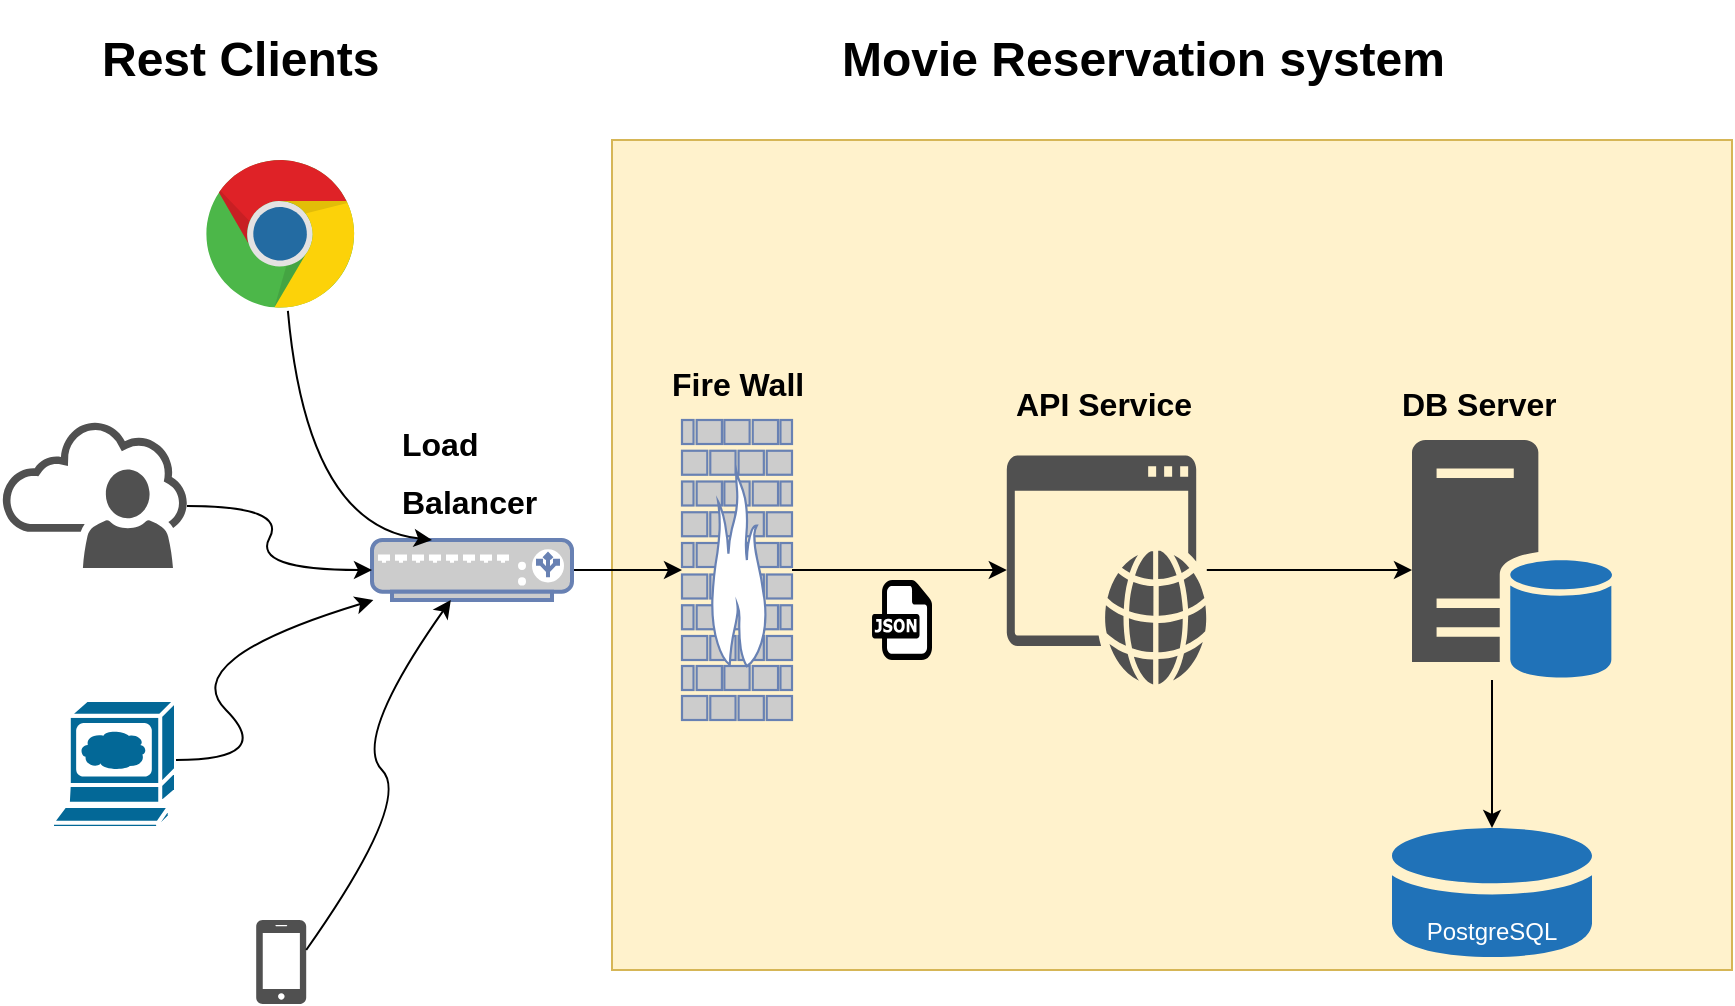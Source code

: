 <mxfile version="15.5.4" type="device"><diagram id="NcsVHJ0Z830oHCc8xavR" name="Page-1"><mxGraphModel dx="1773" dy="1809" grid="1" gridSize="10" guides="1" tooltips="1" connect="1" arrows="1" fold="1" page="1" pageScale="1" pageWidth="827" pageHeight="1169" math="0" shadow="0"><root><mxCell id="0"/><mxCell id="1" parent="0"/><mxCell id="w0UCI5Jz3q_eA8WZuDS1-46" value="" style="group" vertex="1" connectable="0" parent="1"><mxGeometry x="-65.5" y="-10" width="865.5" height="492" as="geometry"/></mxCell><mxCell id="w0UCI5Jz3q_eA8WZuDS1-1" value="" style="rounded=0;whiteSpace=wrap;html=1;fillColor=#fff2cc;strokeColor=#d6b656;" vertex="1" parent="w0UCI5Jz3q_eA8WZuDS1-46"><mxGeometry x="305.5" y="60" width="560" height="415" as="geometry"/></mxCell><mxCell id="w0UCI5Jz3q_eA8WZuDS1-3" value="" style="shape=mxgraph.cisco.computers_and_peripherals.web_browser;sketch=0;html=1;pointerEvents=1;dashed=0;fillColor=#036897;strokeColor=#ffffff;strokeWidth=2;verticalLabelPosition=bottom;verticalAlign=top;align=center;outlineConnect=0;" vertex="1" parent="w0UCI5Jz3q_eA8WZuDS1-46"><mxGeometry x="25.5" y="340" width="62" height="64" as="geometry"/></mxCell><mxCell id="w0UCI5Jz3q_eA8WZuDS1-5" value="" style="dashed=0;outlineConnect=0;html=1;align=center;labelPosition=center;verticalLabelPosition=bottom;verticalAlign=top;shape=mxgraph.weblogos.json" vertex="1" parent="w0UCI5Jz3q_eA8WZuDS1-46"><mxGeometry x="435.5" y="280" width="30" height="40" as="geometry"/></mxCell><mxCell id="w0UCI5Jz3q_eA8WZuDS1-8" value="" style="fontColor=#0066CC;verticalAlign=top;verticalLabelPosition=bottom;labelPosition=center;align=center;html=1;outlineConnect=0;fillColor=#CCCCCC;strokeColor=#6881B3;gradientColor=none;gradientDirection=north;strokeWidth=2;shape=mxgraph.networks.firewall;" vertex="1" parent="w0UCI5Jz3q_eA8WZuDS1-46"><mxGeometry x="340.5" y="200" width="55" height="150" as="geometry"/></mxCell><mxCell id="w0UCI5Jz3q_eA8WZuDS1-30" value="" style="edgeStyle=orthogonalEdgeStyle;rounded=0;orthogonalLoop=1;jettySize=auto;html=1;shadow=0;fontSize=16;" edge="1" parent="w0UCI5Jz3q_eA8WZuDS1-46" source="w0UCI5Jz3q_eA8WZuDS1-10" target="w0UCI5Jz3q_eA8WZuDS1-8"><mxGeometry relative="1" as="geometry"/></mxCell><mxCell id="w0UCI5Jz3q_eA8WZuDS1-10" value="" style="fontColor=#0066CC;verticalAlign=top;verticalLabelPosition=bottom;labelPosition=center;align=center;html=1;outlineConnect=0;fillColor=#CCCCCC;strokeColor=#6881B3;gradientColor=none;gradientDirection=north;strokeWidth=2;shape=mxgraph.networks.load_balancer;" vertex="1" parent="w0UCI5Jz3q_eA8WZuDS1-46"><mxGeometry x="185.5" y="260" width="100" height="30" as="geometry"/></mxCell><mxCell id="w0UCI5Jz3q_eA8WZuDS1-11" value="" style="sketch=0;pointerEvents=1;shadow=0;dashed=0;html=1;strokeColor=none;fillColor=#505050;labelPosition=center;verticalLabelPosition=bottom;outlineConnect=0;verticalAlign=top;align=center;shape=mxgraph.office.clouds.online_user;" vertex="1" parent="w0UCI5Jz3q_eA8WZuDS1-46"><mxGeometry y="200" width="93" height="74" as="geometry"/></mxCell><mxCell id="w0UCI5Jz3q_eA8WZuDS1-14" value="" style="sketch=0;pointerEvents=1;shadow=0;dashed=0;html=1;strokeColor=none;fillColor=#505050;labelPosition=center;verticalLabelPosition=bottom;verticalAlign=top;outlineConnect=0;align=center;shape=mxgraph.office.concepts.application_web;" vertex="1" parent="w0UCI5Jz3q_eA8WZuDS1-46"><mxGeometry x="502.9" y="217.75" width="100" height="114.5" as="geometry"/></mxCell><mxCell id="w0UCI5Jz3q_eA8WZuDS1-31" value="" style="edgeStyle=orthogonalEdgeStyle;rounded=0;orthogonalLoop=1;jettySize=auto;html=1;shadow=0;fontSize=16;" edge="1" parent="w0UCI5Jz3q_eA8WZuDS1-46" source="w0UCI5Jz3q_eA8WZuDS1-8" target="w0UCI5Jz3q_eA8WZuDS1-14"><mxGeometry relative="1" as="geometry"/></mxCell><mxCell id="w0UCI5Jz3q_eA8WZuDS1-15" value="" style="sketch=0;shadow=0;dashed=0;html=1;strokeColor=none;labelPosition=center;verticalLabelPosition=bottom;verticalAlign=top;outlineConnect=0;align=center;shape=mxgraph.office.databases.database_mini_1;fillColor=#2072B8;" vertex="1" parent="w0UCI5Jz3q_eA8WZuDS1-46"><mxGeometry x="695.5" y="404" width="100" height="66" as="geometry"/></mxCell><mxCell id="w0UCI5Jz3q_eA8WZuDS1-35" style="edgeStyle=orthogonalEdgeStyle;rounded=0;orthogonalLoop=1;jettySize=auto;html=1;shadow=0;fontSize=16;" edge="1" parent="w0UCI5Jz3q_eA8WZuDS1-46" source="w0UCI5Jz3q_eA8WZuDS1-16" target="w0UCI5Jz3q_eA8WZuDS1-15"><mxGeometry relative="1" as="geometry"><Array as="points"><mxPoint x="745.5" y="340"/><mxPoint x="745.5" y="340"/></Array></mxGeometry></mxCell><mxCell id="w0UCI5Jz3q_eA8WZuDS1-16" value="" style="sketch=0;shadow=0;dashed=0;html=1;strokeColor=none;fillColor=#505050;labelPosition=center;verticalLabelPosition=bottom;verticalAlign=top;outlineConnect=0;align=center;shape=mxgraph.office.databases.database_server_blue;" vertex="1" parent="w0UCI5Jz3q_eA8WZuDS1-46"><mxGeometry x="705.5" y="210" width="100" height="120" as="geometry"/></mxCell><mxCell id="w0UCI5Jz3q_eA8WZuDS1-34" style="edgeStyle=orthogonalEdgeStyle;rounded=0;orthogonalLoop=1;jettySize=auto;html=1;shadow=0;fontSize=16;" edge="1" parent="w0UCI5Jz3q_eA8WZuDS1-46" source="w0UCI5Jz3q_eA8WZuDS1-14" target="w0UCI5Jz3q_eA8WZuDS1-16"><mxGeometry relative="1" as="geometry"><Array as="points"><mxPoint x="675.5" y="275"/><mxPoint x="675.5" y="275"/></Array></mxGeometry></mxCell><mxCell id="w0UCI5Jz3q_eA8WZuDS1-17" value="" style="dashed=0;outlineConnect=0;html=1;align=center;labelPosition=center;verticalLabelPosition=bottom;verticalAlign=top;shape=mxgraph.weblogos.chrome" vertex="1" parent="w0UCI5Jz3q_eA8WZuDS1-46"><mxGeometry x="102.7" y="70" width="74.8" height="75.4" as="geometry"/></mxCell><mxCell id="w0UCI5Jz3q_eA8WZuDS1-18" value="" style="sketch=0;pointerEvents=1;shadow=0;dashed=0;html=1;strokeColor=none;fillColor=#505050;labelPosition=center;verticalLabelPosition=bottom;verticalAlign=top;outlineConnect=0;align=center;shape=mxgraph.office.devices.cell_phone_iphone_standalone;" vertex="1" parent="w0UCI5Jz3q_eA8WZuDS1-46"><mxGeometry x="127.6" y="450" width="25" height="42" as="geometry"/></mxCell><mxCell id="w0UCI5Jz3q_eA8WZuDS1-19" value="" style="shape=image;html=1;verticalAlign=top;verticalLabelPosition=bottom;labelBackgroundColor=#ffffff;imageAspect=0;aspect=fixed;image=https://cdn4.iconfinder.com/data/icons/scripting-and-programming-languages/512/660277-Python_logo-128.png" vertex="1" parent="w0UCI5Jz3q_eA8WZuDS1-46"><mxGeometry x="515.5" y="227" width="47" height="47" as="geometry"/></mxCell><mxCell id="w0UCI5Jz3q_eA8WZuDS1-21" value="" style="shape=image;imageAspect=0;aspect=fixed;verticalLabelPosition=bottom;verticalAlign=top;image=https://seeklogo.com/images/F/flask-logo-44C507ABB7-seeklogo.com.png;" vertex="1" parent="w0UCI5Jz3q_eA8WZuDS1-46"><mxGeometry x="515.5" y="274" width="23.4" height="30" as="geometry"/></mxCell><mxCell id="w0UCI5Jz3q_eA8WZuDS1-22" value="" style="curved=1;endArrow=classic;html=1;rounded=0;entryX=0;entryY=0.5;entryDx=0;entryDy=0;entryPerimeter=0;" edge="1" parent="w0UCI5Jz3q_eA8WZuDS1-46" target="w0UCI5Jz3q_eA8WZuDS1-10"><mxGeometry width="50" height="50" relative="1" as="geometry"><mxPoint x="93" y="243" as="sourcePoint"/><mxPoint x="143" y="193" as="targetPoint"/><Array as="points"><mxPoint x="143" y="243"/><mxPoint x="125.5" y="275"/></Array></mxGeometry></mxCell><mxCell id="w0UCI5Jz3q_eA8WZuDS1-23" value="" style="curved=1;endArrow=classic;html=1;rounded=0;" edge="1" parent="w0UCI5Jz3q_eA8WZuDS1-46" target="w0UCI5Jz3q_eA8WZuDS1-10"><mxGeometry width="50" height="50" relative="1" as="geometry"><mxPoint x="87.5" y="370" as="sourcePoint"/><mxPoint x="137.5" y="320" as="targetPoint"/><Array as="points"><mxPoint x="137.5" y="370"/><mxPoint x="87.5" y="320"/></Array></mxGeometry></mxCell><mxCell id="w0UCI5Jz3q_eA8WZuDS1-24" value="" style="curved=1;endArrow=classic;html=1;rounded=0;" edge="1" parent="w0UCI5Jz3q_eA8WZuDS1-46" target="w0UCI5Jz3q_eA8WZuDS1-10"><mxGeometry width="50" height="50" relative="1" as="geometry"><mxPoint x="152.6" y="465" as="sourcePoint"/><mxPoint x="251.267" y="385" as="targetPoint"/><Array as="points"><mxPoint x="205.5" y="390"/><mxPoint x="175.5" y="360"/></Array></mxGeometry></mxCell><mxCell id="w0UCI5Jz3q_eA8WZuDS1-25" value="" style="curved=1;endArrow=classic;html=1;rounded=0;shadow=0;entryX=0.25;entryY=1;entryDx=0;entryDy=0;" edge="1" parent="w0UCI5Jz3q_eA8WZuDS1-46" source="w0UCI5Jz3q_eA8WZuDS1-17" target="w0UCI5Jz3q_eA8WZuDS1-28"><mxGeometry width="50" height="50" relative="1" as="geometry"><mxPoint x="185.5" y="150" as="sourcePoint"/><mxPoint x="225.5" y="253" as="targetPoint"/><Array as="points"><mxPoint x="153" y="253"/></Array></mxGeometry></mxCell><mxCell id="w0UCI5Jz3q_eA8WZuDS1-26" value="&lt;h1&gt;Rest Clients&lt;/h1&gt;&lt;p&gt;&lt;br&gt;&lt;/p&gt;" style="text;html=1;strokeColor=none;fillColor=none;spacing=5;spacingTop=-20;whiteSpace=wrap;overflow=hidden;rounded=0;" vertex="1" parent="w0UCI5Jz3q_eA8WZuDS1-46"><mxGeometry x="45.5" width="150" height="50" as="geometry"/></mxCell><mxCell id="w0UCI5Jz3q_eA8WZuDS1-28" value="&lt;h1&gt;&lt;font style=&quot;font-size: 16px&quot;&gt;Load Balancer&lt;/font&gt;&lt;/h1&gt;" style="text;html=1;strokeColor=none;fillColor=none;spacing=5;spacingTop=-20;whiteSpace=wrap;overflow=hidden;rounded=0;" vertex="1" parent="w0UCI5Jz3q_eA8WZuDS1-46"><mxGeometry x="195.5" y="190" width="80" height="70" as="geometry"/></mxCell><mxCell id="w0UCI5Jz3q_eA8WZuDS1-29" value="&lt;h1&gt;&lt;font style=&quot;font-size: 16px&quot;&gt;Fire Wall&lt;/font&gt;&lt;/h1&gt;" style="text;html=1;strokeColor=none;fillColor=none;spacing=5;spacingTop=-20;whiteSpace=wrap;overflow=hidden;rounded=0;" vertex="1" parent="w0UCI5Jz3q_eA8WZuDS1-46"><mxGeometry x="330.5" y="160" width="75" height="40" as="geometry"/></mxCell><mxCell id="w0UCI5Jz3q_eA8WZuDS1-36" value="&lt;h1&gt;&lt;span style=&quot;font-size: 16px&quot;&gt;API Service&lt;/span&gt;&lt;/h1&gt;" style="text;html=1;strokeColor=none;fillColor=none;spacing=5;spacingTop=-20;whiteSpace=wrap;overflow=hidden;rounded=0;" vertex="1" parent="w0UCI5Jz3q_eA8WZuDS1-46"><mxGeometry x="502.9" y="170" width="100" height="40" as="geometry"/></mxCell><mxCell id="w0UCI5Jz3q_eA8WZuDS1-37" value="&lt;h1&gt;&lt;span style=&quot;font-size: 16px&quot;&gt;DB Server&lt;/span&gt;&lt;/h1&gt;" style="text;html=1;strokeColor=none;fillColor=none;spacing=5;spacingTop=-20;whiteSpace=wrap;overflow=hidden;rounded=0;" vertex="1" parent="w0UCI5Jz3q_eA8WZuDS1-46"><mxGeometry x="695.5" y="170" width="100" height="40" as="geometry"/></mxCell><mxCell id="w0UCI5Jz3q_eA8WZuDS1-40" value="&lt;h1&gt;Movie Reservation system&lt;/h1&gt;" style="text;html=1;strokeColor=none;fillColor=none;spacing=5;spacingTop=-20;whiteSpace=wrap;overflow=hidden;rounded=0;" vertex="1" parent="w0UCI5Jz3q_eA8WZuDS1-46"><mxGeometry x="415.5" width="310" height="50" as="geometry"/></mxCell><mxCell id="w0UCI5Jz3q_eA8WZuDS1-42" value="&lt;font style=&quot;font-size: 12px&quot;&gt;PostgreSQL&lt;/font&gt;" style="text;html=1;strokeColor=none;fillColor=none;align=center;verticalAlign=middle;whiteSpace=wrap;rounded=0;fontSize=13;fontColor=#FFFFFF;" vertex="1" parent="w0UCI5Jz3q_eA8WZuDS1-46"><mxGeometry x="715.5" y="440" width="60" height="30" as="geometry"/></mxCell><mxCell id="w0UCI5Jz3q_eA8WZuDS1-45" value="" style="shape=image;verticalLabelPosition=bottom;labelBackgroundColor=#ffffff;verticalAlign=top;aspect=fixed;imageAspect=0;image=https://www.payoda.com/wp-content/uploads/2021/05/1_mbP4Bjrs8Hshx7IgjsUNSg.jpeg;" vertex="1" parent="w0UCI5Jz3q_eA8WZuDS1-46"><mxGeometry x="415.08" y="217.75" width="70.84" height="50" as="geometry"/></mxCell></root></mxGraphModel></diagram></mxfile>